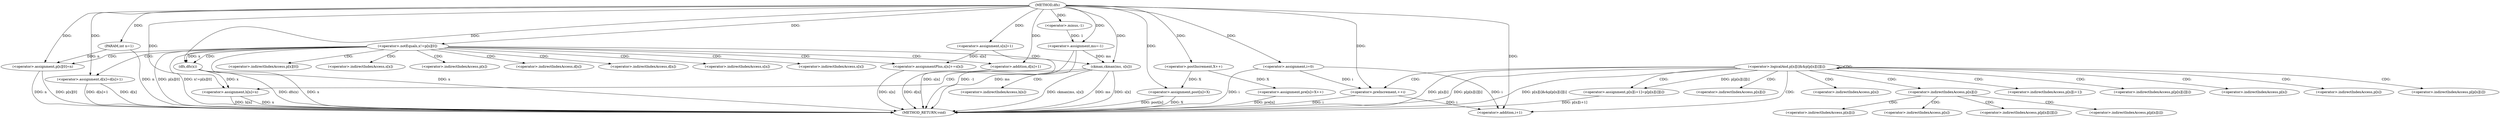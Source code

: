 digraph "dfs" {  
"1000390" [label = "(METHOD,dfs)" ]
"1000502" [label = "(METHOD_RETURN,void)" ]
"1000391" [label = "(PARAM,int n=1)" ]
"1000393" [label = "(<operator>.assignment,pre[n]=X++)" ]
"1000399" [label = "(<operator>.assignment,s[n]=1)" ]
"1000444" [label = "(<operator>.assignment,ms=-1)" ]
"1000497" [label = "(<operator>.assignment,post[n]=X)" ]
"1000406" [label = "(<operator>.assignment,i=0)" ]
"1000409" [label = "(<operator>.logicalAnd,p[n][i]&&p[p[n][i]][i])" ]
"1000424" [label = "(<operator>.preIncrement,++i)" ]
"1000426" [label = "(<operator>.assignment,p[n][i+1]=p[p[n][i]][i])" ]
"1000450" [label = "(<operator>.notEquals,x!=p[n][0])" ]
"1000397" [label = "(<operator>.postIncrement,X++)" ]
"1000446" [label = "(<operator>.minus,-1)" ]
"1000459" [label = "(<operator>.assignment,p[x][0]=n)" ]
"1000487" [label = "(ckmax,ckmax(ms, s[x]))" ]
"1000492" [label = "(<operator>.assignment,h[n]=x)" ]
"1000431" [label = "(<operator>.addition,i+1)" ]
"1000467" [label = "(<operator>.assignment,d[x]=d[n]+1)" ]
"1000477" [label = "(dfs,dfs(x))" ]
"1000479" [label = "(<operator>.assignmentPlus,s[n]+=s[x])" ]
"1000471" [label = "(<operator>.addition,d[n]+1)" ]
"1000410" [label = "(<operator>.indirectIndexAccess,p[n][i])" ]
"1000415" [label = "(<operator>.indirectIndexAccess,p[p[n][i]][i])" ]
"1000427" [label = "(<operator>.indirectIndexAccess,p[n][i+1])" ]
"1000434" [label = "(<operator>.indirectIndexAccess,p[p[n][i]][i])" ]
"1000411" [label = "(<operator>.indirectIndexAccess,p[n])" ]
"1000416" [label = "(<operator>.indirectIndexAccess,p[p[n][i]])" ]
"1000428" [label = "(<operator>.indirectIndexAccess,p[n])" ]
"1000435" [label = "(<operator>.indirectIndexAccess,p[p[n][i]])" ]
"1000418" [label = "(<operator>.indirectIndexAccess,p[n][i])" ]
"1000437" [label = "(<operator>.indirectIndexAccess,p[n][i])" ]
"1000460" [label = "(<operator>.indirectIndexAccess,p[x][0])" ]
"1000489" [label = "(<operator>.indirectIndexAccess,s[x])" ]
"1000493" [label = "(<operator>.indirectIndexAccess,h[n])" ]
"1000419" [label = "(<operator>.indirectIndexAccess,p[n])" ]
"1000438" [label = "(<operator>.indirectIndexAccess,p[n])" ]
"1000461" [label = "(<operator>.indirectIndexAccess,p[x])" ]
"1000468" [label = "(<operator>.indirectIndexAccess,d[x])" ]
"1000472" [label = "(<operator>.indirectIndexAccess,d[n])" ]
"1000480" [label = "(<operator>.indirectIndexAccess,s[n])" ]
"1000483" [label = "(<operator>.indirectIndexAccess,s[x])" ]
  "1000391" -> "1000502"  [ label = "DDG: n"] 
  "1000393" -> "1000502"  [ label = "DDG: pre[n]"] 
  "1000399" -> "1000502"  [ label = "DDG: s[n]"] 
  "1000406" -> "1000502"  [ label = "DDG: i"] 
  "1000409" -> "1000502"  [ label = "DDG: p[n][i]"] 
  "1000409" -> "1000502"  [ label = "DDG: p[p[n][i]][i]"] 
  "1000409" -> "1000502"  [ label = "DDG: p[n][i]&&p[p[n][i]][i]"] 
  "1000444" -> "1000502"  [ label = "DDG: ms"] 
  "1000444" -> "1000502"  [ label = "DDG: -1"] 
  "1000450" -> "1000502"  [ label = "DDG: x"] 
  "1000450" -> "1000502"  [ label = "DDG: p[n][0]"] 
  "1000450" -> "1000502"  [ label = "DDG: x!=p[n][0]"] 
  "1000459" -> "1000502"  [ label = "DDG: p[x][0]"] 
  "1000459" -> "1000502"  [ label = "DDG: n"] 
  "1000467" -> "1000502"  [ label = "DDG: d[x]"] 
  "1000471" -> "1000502"  [ label = "DDG: d[n]"] 
  "1000467" -> "1000502"  [ label = "DDG: d[n]+1"] 
  "1000477" -> "1000502"  [ label = "DDG: x"] 
  "1000477" -> "1000502"  [ label = "DDG: dfs(x)"] 
  "1000479" -> "1000502"  [ label = "DDG: s[n]"] 
  "1000487" -> "1000502"  [ label = "DDG: ms"] 
  "1000487" -> "1000502"  [ label = "DDG: s[x]"] 
  "1000487" -> "1000502"  [ label = "DDG: ckmax(ms, s[x])"] 
  "1000492" -> "1000502"  [ label = "DDG: h[n]"] 
  "1000492" -> "1000502"  [ label = "DDG: x"] 
  "1000497" -> "1000502"  [ label = "DDG: post[n]"] 
  "1000497" -> "1000502"  [ label = "DDG: X"] 
  "1000426" -> "1000502"  [ label = "DDG: p[n][i+1]"] 
  "1000424" -> "1000502"  [ label = "DDG: i"] 
  "1000390" -> "1000391"  [ label = "DDG: "] 
  "1000390" -> "1000399"  [ label = "DDG: "] 
  "1000446" -> "1000444"  [ label = "DDG: 1"] 
  "1000397" -> "1000497"  [ label = "DDG: X"] 
  "1000390" -> "1000497"  [ label = "DDG: "] 
  "1000397" -> "1000393"  [ label = "DDG: X"] 
  "1000390" -> "1000406"  [ label = "DDG: "] 
  "1000409" -> "1000426"  [ label = "DDG: p[p[n][i]][i]"] 
  "1000390" -> "1000444"  [ label = "DDG: "] 
  "1000390" -> "1000397"  [ label = "DDG: "] 
  "1000390" -> "1000424"  [ label = "DDG: "] 
  "1000406" -> "1000424"  [ label = "DDG: i"] 
  "1000390" -> "1000446"  [ label = "DDG: "] 
  "1000390" -> "1000450"  [ label = "DDG: "] 
  "1000391" -> "1000459"  [ label = "DDG: n"] 
  "1000390" -> "1000459"  [ label = "DDG: "] 
  "1000477" -> "1000492"  [ label = "DDG: x"] 
  "1000390" -> "1000492"  [ label = "DDG: "] 
  "1000406" -> "1000431"  [ label = "DDG: i"] 
  "1000424" -> "1000431"  [ label = "DDG: i"] 
  "1000390" -> "1000431"  [ label = "DDG: "] 
  "1000390" -> "1000467"  [ label = "DDG: "] 
  "1000444" -> "1000487"  [ label = "DDG: ms"] 
  "1000390" -> "1000487"  [ label = "DDG: "] 
  "1000390" -> "1000471"  [ label = "DDG: "] 
  "1000450" -> "1000477"  [ label = "DDG: x"] 
  "1000390" -> "1000477"  [ label = "DDG: "] 
  "1000399" -> "1000479"  [ label = "DDG: s[n]"] 
  "1000409" -> "1000427"  [ label = "CDG: "] 
  "1000409" -> "1000426"  [ label = "CDG: "] 
  "1000409" -> "1000409"  [ label = "CDG: "] 
  "1000409" -> "1000438"  [ label = "CDG: "] 
  "1000409" -> "1000431"  [ label = "CDG: "] 
  "1000409" -> "1000435"  [ label = "CDG: "] 
  "1000409" -> "1000424"  [ label = "CDG: "] 
  "1000409" -> "1000410"  [ label = "CDG: "] 
  "1000409" -> "1000437"  [ label = "CDG: "] 
  "1000409" -> "1000434"  [ label = "CDG: "] 
  "1000409" -> "1000428"  [ label = "CDG: "] 
  "1000409" -> "1000411"  [ label = "CDG: "] 
  "1000450" -> "1000461"  [ label = "CDG: "] 
  "1000450" -> "1000483"  [ label = "CDG: "] 
  "1000450" -> "1000479"  [ label = "CDG: "] 
  "1000450" -> "1000471"  [ label = "CDG: "] 
  "1000450" -> "1000477"  [ label = "CDG: "] 
  "1000450" -> "1000459"  [ label = "CDG: "] 
  "1000450" -> "1000487"  [ label = "CDG: "] 
  "1000450" -> "1000467"  [ label = "CDG: "] 
  "1000450" -> "1000460"  [ label = "CDG: "] 
  "1000450" -> "1000468"  [ label = "CDG: "] 
  "1000450" -> "1000472"  [ label = "CDG: "] 
  "1000450" -> "1000489"  [ label = "CDG: "] 
  "1000450" -> "1000480"  [ label = "CDG: "] 
  "1000410" -> "1000419"  [ label = "CDG: "] 
  "1000410" -> "1000415"  [ label = "CDG: "] 
  "1000410" -> "1000418"  [ label = "CDG: "] 
  "1000410" -> "1000416"  [ label = "CDG: "] 
  "1000487" -> "1000493"  [ label = "CDG: "] 
  "1000487" -> "1000492"  [ label = "CDG: "] 
}
